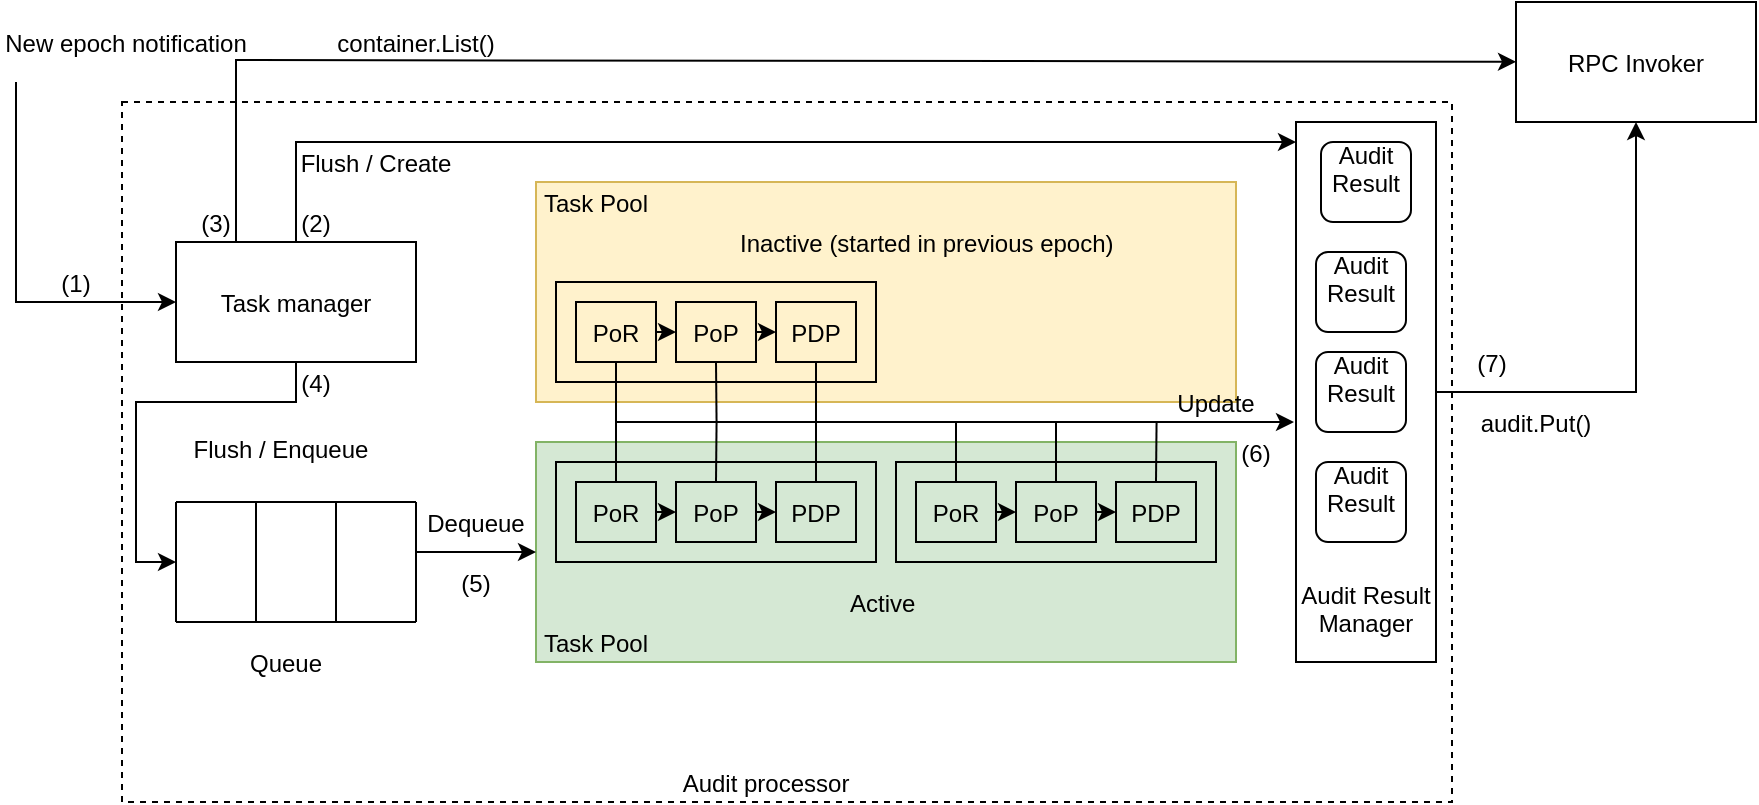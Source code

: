 <mxfile version="16.5.1" type="device"><diagram id="4-vNsLaOmmRpHDXE7PJD" name="Page-1"><mxGraphModel dx="1173" dy="743" grid="1" gridSize="10" guides="1" tooltips="1" connect="1" arrows="1" fold="1" page="1" pageScale="1" pageWidth="850" pageHeight="1100" math="0" shadow="0"><root><mxCell id="0"/><mxCell id="1" parent="0"/><mxCell id="PZyG3wTsfQJ5pw6A2_QK-1" value="" style="rounded=0;fillColor=none;dashed=1;" parent="1" vertex="1"><mxGeometry x="93" y="60" width="665" height="350" as="geometry"/></mxCell><mxCell id="PZyG3wTsfQJ5pw6A2_QK-2" value="" style="endArrow=classic;entryX=0;entryY=0.5;entryDx=0;entryDy=0;rounded=0;" parent="1" target="PZyG3wTsfQJ5pw6A2_QK-6" edge="1"><mxGeometry width="50" height="50" relative="1" as="geometry"><mxPoint x="40" y="50" as="sourcePoint"/><mxPoint x="100" y="160" as="targetPoint"/><Array as="points"><mxPoint x="40" y="160"/></Array></mxGeometry></mxCell><mxCell id="PZyG3wTsfQJ5pw6A2_QK-3" value="New epoch notification" style="text;strokeColor=none;fillColor=none;align=center;verticalAlign=middle;rounded=0;" parent="1" vertex="1"><mxGeometry x="50" y="20" width="90" height="20" as="geometry"/></mxCell><mxCell id="PZyG3wTsfQJ5pw6A2_QK-4" value="" style="edgeStyle=orthogonalEdgeStyle;rounded=0;orthogonalLoop=1;jettySize=auto;exitX=0.5;exitY=0;exitDx=0;exitDy=0;endArrow=classic;endFill=1;" parent="1" source="PZyG3wTsfQJ5pw6A2_QK-6" edge="1"><mxGeometry relative="1" as="geometry"><mxPoint x="680" y="80" as="targetPoint"/><Array as="points"><mxPoint x="180" y="80"/><mxPoint x="680" y="80"/></Array></mxGeometry></mxCell><mxCell id="PZyG3wTsfQJ5pw6A2_QK-5" value="" style="edgeStyle=orthogonalEdgeStyle;rounded=0;orthogonalLoop=1;jettySize=auto;exitX=0.5;exitY=1;exitDx=0;exitDy=0;endArrow=classic;endFill=1;" parent="1" source="PZyG3wTsfQJ5pw6A2_QK-6" edge="1"><mxGeometry relative="1" as="geometry"><mxPoint x="120" y="290" as="targetPoint"/><Array as="points"><mxPoint x="180" y="210"/><mxPoint x="100" y="210"/><mxPoint x="100" y="290"/></Array></mxGeometry></mxCell><mxCell id="PZyG3wTsfQJ5pw6A2_QK-6" value="Task manager" style="rounded=0;fillColor=none;" parent="1" vertex="1"><mxGeometry x="120" y="130" width="120" height="60" as="geometry"/></mxCell><mxCell id="PZyG3wTsfQJ5pw6A2_QK-7" value="" style="rounded=0;fillColor=#d5e8d4;strokeColor=#82b366;" parent="1" vertex="1"><mxGeometry x="300" y="230" width="350" height="110" as="geometry"/></mxCell><mxCell id="PZyG3wTsfQJ5pw6A2_QK-8" value="Task Pool" style="text;strokeColor=none;fillColor=none;align=center;verticalAlign=middle;rounded=0;" parent="1" vertex="1"><mxGeometry x="310" y="320" width="40" height="20" as="geometry"/></mxCell><mxCell id="PZyG3wTsfQJ5pw6A2_QK-9" value="" style="rounded=0;fillColor=none;" parent="1" vertex="1"><mxGeometry x="310" y="240" width="160" height="50" as="geometry"/></mxCell><mxCell id="PZyG3wTsfQJ5pw6A2_QK-10" value="" style="edgeStyle=orthogonalEdgeStyle;rounded=0;orthogonalLoop=1;jettySize=auto;exitX=1;exitY=0.5;exitDx=0;exitDy=0;endArrow=classic;endFill=1;entryX=0.5;entryY=1;entryDx=0;entryDy=0;" parent="1" source="PZyG3wTsfQJ5pw6A2_QK-11" target="PZyG3wTsfQJ5pw6A2_QK-63" edge="1"><mxGeometry relative="1" as="geometry"><mxPoint x="880" y="205" as="targetPoint"/></mxGeometry></mxCell><mxCell id="PZyG3wTsfQJ5pw6A2_QK-11" value="" style="rounded=0;fillColor=none;" parent="1" vertex="1"><mxGeometry x="680" y="70" width="70" height="270" as="geometry"/></mxCell><mxCell id="PZyG3wTsfQJ5pw6A2_QK-16" value="Audit&#10;Result&#10;" style="rounded=1;fillColor=none;" parent="1" vertex="1"><mxGeometry x="690" y="240" width="45" height="40" as="geometry"/></mxCell><mxCell id="PZyG3wTsfQJ5pw6A2_QK-17" value="Audit Result&#10;Manager&#10;" style="text;strokeColor=none;fillColor=none;align=center;verticalAlign=middle;rounded=0;" parent="1" vertex="1"><mxGeometry x="680" y="310" width="70" height="20" as="geometry"/></mxCell><mxCell id="PZyG3wTsfQJ5pw6A2_QK-18" value="Active" style="text;strokeColor=none;fillColor=none;align=left;verticalAlign=middle;rounded=0;" parent="1" vertex="1"><mxGeometry x="455" y="300" width="40" height="20" as="geometry"/></mxCell><mxCell id="PZyG3wTsfQJ5pw6A2_QK-19" value="" style="edgeStyle=orthogonalEdgeStyle;rounded=0;orthogonalLoop=1;jettySize=auto;exitX=0.5;exitY=0;exitDx=0;exitDy=0;endArrow=classic;endFill=1;" parent="1" source="PZyG3wTsfQJ5pw6A2_QK-21" edge="1"><mxGeometry relative="1" as="geometry"><mxPoint x="679" y="220" as="targetPoint"/><Array as="points"><mxPoint x="340" y="220"/><mxPoint x="679" y="220"/></Array></mxGeometry></mxCell><mxCell id="PZyG3wTsfQJ5pw6A2_QK-20" value="" style="edgeStyle=orthogonalEdgeStyle;rounded=0;orthogonalLoop=1;jettySize=auto;exitX=1;exitY=0.5;exitDx=0;exitDy=0;entryX=0;entryY=0.5;entryDx=0;entryDy=0;endArrow=classic;endFill=1;" parent="1" source="PZyG3wTsfQJ5pw6A2_QK-21" target="PZyG3wTsfQJ5pw6A2_QK-24" edge="1"><mxGeometry relative="1" as="geometry"/></mxCell><mxCell id="PZyG3wTsfQJ5pw6A2_QK-21" value="PoR" style="rounded=0;fillColor=none;" parent="1" vertex="1"><mxGeometry x="320" y="250" width="40" height="30" as="geometry"/></mxCell><mxCell id="PZyG3wTsfQJ5pw6A2_QK-22" value="" style="edgeStyle=orthogonalEdgeStyle;rounded=0;orthogonalLoop=1;jettySize=auto;exitX=0.5;exitY=0;exitDx=0;exitDy=0;endArrow=none;endFill=0;" parent="1" source="PZyG3wTsfQJ5pw6A2_QK-24" edge="1"><mxGeometry relative="1" as="geometry"><mxPoint x="390.286" y="220" as="targetPoint"/></mxGeometry></mxCell><mxCell id="PZyG3wTsfQJ5pw6A2_QK-23" value="" style="edgeStyle=orthogonalEdgeStyle;rounded=0;orthogonalLoop=1;jettySize=auto;exitX=1;exitY=0.5;exitDx=0;exitDy=0;entryX=0;entryY=0.5;entryDx=0;entryDy=0;endArrow=classic;endFill=1;" parent="1" source="PZyG3wTsfQJ5pw6A2_QK-24" target="PZyG3wTsfQJ5pw6A2_QK-26" edge="1"><mxGeometry relative="1" as="geometry"/></mxCell><mxCell id="PZyG3wTsfQJ5pw6A2_QK-24" value="PoP" style="rounded=0;fillColor=none;" parent="1" vertex="1"><mxGeometry x="370" y="250" width="40" height="30" as="geometry"/></mxCell><mxCell id="PZyG3wTsfQJ5pw6A2_QK-25" value="" style="edgeStyle=orthogonalEdgeStyle;rounded=0;orthogonalLoop=1;jettySize=auto;exitX=0.5;exitY=0;exitDx=0;exitDy=0;endArrow=none;endFill=0;" parent="1" source="PZyG3wTsfQJ5pw6A2_QK-26" edge="1"><mxGeometry relative="1" as="geometry"><mxPoint x="440" y="220" as="targetPoint"/></mxGeometry></mxCell><mxCell id="PZyG3wTsfQJ5pw6A2_QK-26" value="PDP" style="rounded=0;fillColor=none;" parent="1" vertex="1"><mxGeometry x="420" y="250" width="40" height="30" as="geometry"/></mxCell><mxCell id="PZyG3wTsfQJ5pw6A2_QK-27" value="" style="rounded=0;fillColor=none;" parent="1" vertex="1"><mxGeometry x="480" y="240" width="160" height="50" as="geometry"/></mxCell><mxCell id="PZyG3wTsfQJ5pw6A2_QK-28" value="" style="edgeStyle=orthogonalEdgeStyle;rounded=0;orthogonalLoop=1;jettySize=auto;exitX=0.5;exitY=0;exitDx=0;exitDy=0;endArrow=none;endFill=0;" parent="1" source="PZyG3wTsfQJ5pw6A2_QK-30" edge="1"><mxGeometry relative="1" as="geometry"><mxPoint x="510" y="220" as="targetPoint"/></mxGeometry></mxCell><mxCell id="PZyG3wTsfQJ5pw6A2_QK-29" value="" style="edgeStyle=orthogonalEdgeStyle;rounded=0;orthogonalLoop=1;jettySize=auto;exitX=1;exitY=0.5;exitDx=0;exitDy=0;entryX=0;entryY=0.5;entryDx=0;entryDy=0;endArrow=classic;endFill=1;" parent="1" source="PZyG3wTsfQJ5pw6A2_QK-30" target="PZyG3wTsfQJ5pw6A2_QK-33" edge="1"><mxGeometry relative="1" as="geometry"/></mxCell><mxCell id="PZyG3wTsfQJ5pw6A2_QK-30" value="PoR" style="rounded=0;fillColor=none;" parent="1" vertex="1"><mxGeometry x="490" y="250" width="40" height="30" as="geometry"/></mxCell><mxCell id="PZyG3wTsfQJ5pw6A2_QK-31" value="" style="edgeStyle=orthogonalEdgeStyle;rounded=0;orthogonalLoop=1;jettySize=auto;exitX=0.5;exitY=0;exitDx=0;exitDy=0;endArrow=none;endFill=0;" parent="1" source="PZyG3wTsfQJ5pw6A2_QK-33" edge="1"><mxGeometry relative="1" as="geometry"><mxPoint x="560" y="220" as="targetPoint"/></mxGeometry></mxCell><mxCell id="PZyG3wTsfQJ5pw6A2_QK-32" value="" style="edgeStyle=orthogonalEdgeStyle;rounded=0;orthogonalLoop=1;jettySize=auto;exitX=1;exitY=0.5;exitDx=0;exitDy=0;entryX=0;entryY=0.5;entryDx=0;entryDy=0;endArrow=classic;endFill=1;" parent="1" source="PZyG3wTsfQJ5pw6A2_QK-33" target="PZyG3wTsfQJ5pw6A2_QK-35" edge="1"><mxGeometry relative="1" as="geometry"/></mxCell><mxCell id="PZyG3wTsfQJ5pw6A2_QK-33" value="PoP" style="rounded=0;fillColor=none;" parent="1" vertex="1"><mxGeometry x="540" y="250" width="40" height="30" as="geometry"/></mxCell><mxCell id="PZyG3wTsfQJ5pw6A2_QK-34" value="" style="edgeStyle=orthogonalEdgeStyle;rounded=0;orthogonalLoop=1;jettySize=auto;exitX=0.5;exitY=0;exitDx=0;exitDy=0;endArrow=none;endFill=0;" parent="1" source="PZyG3wTsfQJ5pw6A2_QK-35" edge="1"><mxGeometry relative="1" as="geometry"><mxPoint x="610.286" y="220" as="targetPoint"/></mxGeometry></mxCell><mxCell id="PZyG3wTsfQJ5pw6A2_QK-35" value="PDP" style="rounded=0;fillColor=none;" parent="1" vertex="1"><mxGeometry x="590" y="250" width="40" height="30" as="geometry"/></mxCell><mxCell id="PZyG3wTsfQJ5pw6A2_QK-36" value="" style="rounded=0;fillColor=#fff2cc;strokeColor=#d6b656;" parent="1" vertex="1"><mxGeometry x="300" y="100" width="350" height="110" as="geometry"/></mxCell><mxCell id="PZyG3wTsfQJ5pw6A2_QK-37" value="Task Pool" style="text;strokeColor=none;fillColor=none;align=center;verticalAlign=middle;rounded=0;" parent="1" vertex="1"><mxGeometry x="310" y="100" width="40" height="20" as="geometry"/></mxCell><mxCell id="PZyG3wTsfQJ5pw6A2_QK-38" value="" style="rounded=0;fillColor=none;" parent="1" vertex="1"><mxGeometry x="310" y="150" width="160" height="50" as="geometry"/></mxCell><mxCell id="PZyG3wTsfQJ5pw6A2_QK-39" value="Inactive (started in previous epoch)" style="text;strokeColor=none;fillColor=none;align=left;verticalAlign=middle;rounded=0;" parent="1" vertex="1"><mxGeometry x="400" y="120" width="190" height="20" as="geometry"/></mxCell><mxCell id="PZyG3wTsfQJ5pw6A2_QK-40" value="" style="edgeStyle=orthogonalEdgeStyle;rounded=0;orthogonalLoop=1;jettySize=auto;exitX=0.5;exitY=1;exitDx=0;exitDy=0;endArrow=none;endFill=0;" parent="1" source="PZyG3wTsfQJ5pw6A2_QK-42" edge="1"><mxGeometry relative="1" as="geometry"><mxPoint x="340" y="230" as="targetPoint"/></mxGeometry></mxCell><mxCell id="PZyG3wTsfQJ5pw6A2_QK-41" value="" style="edgeStyle=orthogonalEdgeStyle;rounded=0;orthogonalLoop=1;jettySize=auto;exitX=1;exitY=0.5;exitDx=0;exitDy=0;entryX=0;entryY=0.5;entryDx=0;entryDy=0;endArrow=classic;endFill=1;" parent="1" source="PZyG3wTsfQJ5pw6A2_QK-42" target="PZyG3wTsfQJ5pw6A2_QK-45" edge="1"><mxGeometry relative="1" as="geometry"/></mxCell><mxCell id="PZyG3wTsfQJ5pw6A2_QK-42" value="PoR" style="rounded=0;fillColor=none;" parent="1" vertex="1"><mxGeometry x="320" y="160" width="40" height="30" as="geometry"/></mxCell><mxCell id="PZyG3wTsfQJ5pw6A2_QK-43" value="" style="edgeStyle=orthogonalEdgeStyle;rounded=0;orthogonalLoop=1;jettySize=auto;exitX=0.5;exitY=1;exitDx=0;exitDy=0;endArrow=none;endFill=0;" parent="1" source="PZyG3wTsfQJ5pw6A2_QK-45" edge="1"><mxGeometry relative="1" as="geometry"><mxPoint x="390.286" y="220" as="targetPoint"/></mxGeometry></mxCell><mxCell id="PZyG3wTsfQJ5pw6A2_QK-44" value="" style="edgeStyle=orthogonalEdgeStyle;rounded=0;orthogonalLoop=1;jettySize=auto;exitX=1;exitY=0.5;exitDx=0;exitDy=0;entryX=0;entryY=0.5;entryDx=0;entryDy=0;endArrow=classic;endFill=1;" parent="1" source="PZyG3wTsfQJ5pw6A2_QK-45" target="PZyG3wTsfQJ5pw6A2_QK-47" edge="1"><mxGeometry relative="1" as="geometry"/></mxCell><mxCell id="PZyG3wTsfQJ5pw6A2_QK-45" value="PoP" style="rounded=0;fillColor=none;" parent="1" vertex="1"><mxGeometry x="370" y="160" width="40" height="30" as="geometry"/></mxCell><mxCell id="PZyG3wTsfQJ5pw6A2_QK-46" value="" style="edgeStyle=orthogonalEdgeStyle;rounded=0;orthogonalLoop=1;jettySize=auto;exitX=0.5;exitY=1;exitDx=0;exitDy=0;endArrow=none;endFill=0;" parent="1" source="PZyG3wTsfQJ5pw6A2_QK-47" edge="1"><mxGeometry relative="1" as="geometry"><mxPoint x="440" y="220" as="targetPoint"/></mxGeometry></mxCell><mxCell id="PZyG3wTsfQJ5pw6A2_QK-47" value="PDP" style="rounded=0;fillColor=none;" parent="1" vertex="1"><mxGeometry x="420" y="160" width="40" height="30" as="geometry"/></mxCell><mxCell id="PZyG3wTsfQJ5pw6A2_QK-48" value="Flush / Create" style="text;strokeColor=none;fillColor=none;align=center;verticalAlign=middle;rounded=0;" parent="1" vertex="1"><mxGeometry x="180" y="80" width="80" height="20" as="geometry"/></mxCell><mxCell id="PZyG3wTsfQJ5pw6A2_QK-49" value="Update" style="text;strokeColor=none;fillColor=none;align=center;verticalAlign=middle;rounded=0;" parent="1" vertex="1"><mxGeometry x="620" y="200" width="40" height="20" as="geometry"/></mxCell><mxCell id="PZyG3wTsfQJ5pw6A2_QK-50" value="audit.Put()" style="text;strokeColor=none;fillColor=none;align=center;verticalAlign=middle;rounded=0;" parent="1" vertex="1"><mxGeometry x="780" y="210" width="40" height="20" as="geometry"/></mxCell><mxCell id="PZyG3wTsfQJ5pw6A2_QK-51" value="" style="endArrow=classic;entryX=0;entryY=0.5;entryDx=0;entryDy=0;" parent="1" target="PZyG3wTsfQJ5pw6A2_QK-7" edge="1"><mxGeometry width="50" height="50" relative="1" as="geometry"><mxPoint x="240" y="285" as="sourcePoint"/><mxPoint x="450" y="250" as="targetPoint"/></mxGeometry></mxCell><mxCell id="PZyG3wTsfQJ5pw6A2_QK-52" value="" style="group;" parent="1" vertex="1" connectable="0"><mxGeometry x="120" y="260" width="120" height="60" as="geometry"/></mxCell><mxCell id="PZyG3wTsfQJ5pw6A2_QK-53" value="" style="endArrow=none;" parent="PZyG3wTsfQJ5pw6A2_QK-52" edge="1"><mxGeometry width="50" height="50" relative="1" as="geometry"><mxPoint as="sourcePoint"/><mxPoint x="120" as="targetPoint"/></mxGeometry></mxCell><mxCell id="PZyG3wTsfQJ5pw6A2_QK-54" value="" style="endArrow=none;" parent="PZyG3wTsfQJ5pw6A2_QK-52" edge="1"><mxGeometry width="50" height="50" relative="1" as="geometry"><mxPoint x="120" y="60" as="sourcePoint"/><mxPoint x="120" as="targetPoint"/></mxGeometry></mxCell><mxCell id="PZyG3wTsfQJ5pw6A2_QK-55" value="" style="endArrow=none;" parent="PZyG3wTsfQJ5pw6A2_QK-52" edge="1"><mxGeometry width="50" height="50" relative="1" as="geometry"><mxPoint y="60" as="sourcePoint"/><mxPoint x="120" y="60" as="targetPoint"/></mxGeometry></mxCell><mxCell id="PZyG3wTsfQJ5pw6A2_QK-56" value="" style="endArrow=none;" parent="PZyG3wTsfQJ5pw6A2_QK-52" edge="1"><mxGeometry width="50" height="50" relative="1" as="geometry"><mxPoint x="80" y="60" as="sourcePoint"/><mxPoint x="80" as="targetPoint"/></mxGeometry></mxCell><mxCell id="PZyG3wTsfQJ5pw6A2_QK-57" value="" style="endArrow=none;" parent="PZyG3wTsfQJ5pw6A2_QK-52" edge="1"><mxGeometry width="50" height="50" relative="1" as="geometry"><mxPoint x="40" y="60" as="sourcePoint"/><mxPoint x="40" as="targetPoint"/></mxGeometry></mxCell><mxCell id="PZyG3wTsfQJ5pw6A2_QK-58" value="" style="endArrow=none;" parent="PZyG3wTsfQJ5pw6A2_QK-52" edge="1"><mxGeometry width="50" height="50" relative="1" as="geometry"><mxPoint y="60" as="sourcePoint"/><mxPoint as="targetPoint"/></mxGeometry></mxCell><mxCell id="PZyG3wTsfQJ5pw6A2_QK-59" value="Queue" style="text;align=center;verticalAlign=middle;resizable=0;points=[];autosize=1;" parent="1" vertex="1"><mxGeometry x="150" y="330" width="50" height="20" as="geometry"/></mxCell><mxCell id="PZyG3wTsfQJ5pw6A2_QK-60" value="Flush / Enqueue&#10;" style="text;strokeColor=none;fillColor=none;align=center;verticalAlign=middle;rounded=0;" parent="1" vertex="1"><mxGeometry x="107.5" y="230" width="130" height="20" as="geometry"/></mxCell><mxCell id="PZyG3wTsfQJ5pw6A2_QK-61" value="Dequeue" style="text;strokeColor=none;fillColor=none;align=center;verticalAlign=middle;rounded=0;" parent="1" vertex="1"><mxGeometry x="250" y="260" width="40" height="20" as="geometry"/></mxCell><mxCell id="PZyG3wTsfQJ5pw6A2_QK-62" value="" style="endArrow=classic;exitX=0.25;exitY=0;exitDx=0;exitDy=0;rounded=0;" parent="1" source="PZyG3wTsfQJ5pw6A2_QK-6" target="PZyG3wTsfQJ5pw6A2_QK-63" edge="1"><mxGeometry width="50" height="50" relative="1" as="geometry"><mxPoint x="400" y="300" as="sourcePoint"/><mxPoint x="200" y="30" as="targetPoint"/><Array as="points"><mxPoint x="150" y="39"/></Array></mxGeometry></mxCell><mxCell id="PZyG3wTsfQJ5pw6A2_QK-63" value="RPC Invoker" style="rounded=0;" parent="1" vertex="1"><mxGeometry x="790" y="10" width="120" height="60" as="geometry"/></mxCell><mxCell id="PZyG3wTsfQJ5pw6A2_QK-64" value="container.List()" style="text;strokeColor=none;fillColor=none;align=center;verticalAlign=middle;rounded=0;" parent="1" vertex="1"><mxGeometry x="220" y="20" width="40" height="20" as="geometry"/></mxCell><mxCell id="PZyG3wTsfQJ5pw6A2_QK-65" value="(1)" style="text;strokeColor=none;fillColor=none;align=center;verticalAlign=middle;rounded=0;" parent="1" vertex="1"><mxGeometry x="50" y="140" width="40" height="20" as="geometry"/></mxCell><mxCell id="PZyG3wTsfQJ5pw6A2_QK-66" value="(2)" style="text;strokeColor=none;fillColor=none;align=center;verticalAlign=middle;rounded=0;" parent="1" vertex="1"><mxGeometry x="170" y="110" width="40" height="20" as="geometry"/></mxCell><mxCell id="PZyG3wTsfQJ5pw6A2_QK-67" value="(3)" style="text;strokeColor=none;fillColor=none;align=center;verticalAlign=middle;rounded=0;" parent="1" vertex="1"><mxGeometry x="120" y="110" width="40" height="20" as="geometry"/></mxCell><mxCell id="PZyG3wTsfQJ5pw6A2_QK-68" value="Audit processor" style="text;strokeColor=none;fillColor=none;align=center;verticalAlign=middle;rounded=0;dashed=1;" parent="1" vertex="1"><mxGeometry x="370" y="390" width="90" height="20" as="geometry"/></mxCell><mxCell id="PZyG3wTsfQJ5pw6A2_QK-69" value="(4)" style="text;strokeColor=none;fillColor=none;align=center;verticalAlign=middle;rounded=0;" parent="1" vertex="1"><mxGeometry x="170" y="190" width="40" height="20" as="geometry"/></mxCell><mxCell id="PZyG3wTsfQJ5pw6A2_QK-70" value="(5)" style="text;strokeColor=none;fillColor=none;align=center;verticalAlign=middle;rounded=0;" parent="1" vertex="1"><mxGeometry x="250" y="290" width="40" height="20" as="geometry"/></mxCell><mxCell id="PZyG3wTsfQJ5pw6A2_QK-71" value="(6)" style="text;strokeColor=none;fillColor=none;align=center;verticalAlign=middle;rounded=0;" parent="1" vertex="1"><mxGeometry x="640" y="225" width="40" height="20" as="geometry"/></mxCell><mxCell id="PZyG3wTsfQJ5pw6A2_QK-72" value="(7)" style="text;strokeColor=none;fillColor=none;align=center;verticalAlign=middle;rounded=0;" parent="1" vertex="1"><mxGeometry x="758" y="180" width="40" height="20" as="geometry"/></mxCell><mxCell id="DdgcKUiVXpQq1Z3Bu8bn-2" value="Audit&#10;Result&#10;" style="rounded=1;fillColor=none;" vertex="1" parent="1"><mxGeometry x="690" y="185" width="45" height="40" as="geometry"/></mxCell><mxCell id="DdgcKUiVXpQq1Z3Bu8bn-3" value="Audit&#10;Result&#10;" style="rounded=1;fillColor=none;" vertex="1" parent="1"><mxGeometry x="690" y="135" width="45" height="40" as="geometry"/></mxCell><mxCell id="DdgcKUiVXpQq1Z3Bu8bn-4" value="Audit&#10;Result&#10;" style="rounded=1;fillColor=none;" vertex="1" parent="1"><mxGeometry x="692.5" y="80" width="45" height="40" as="geometry"/></mxCell></root></mxGraphModel></diagram></mxfile>